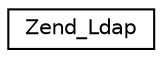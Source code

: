 digraph G
{
  edge [fontname="Helvetica",fontsize="10",labelfontname="Helvetica",labelfontsize="10"];
  node [fontname="Helvetica",fontsize="10",shape=record];
  rankdir="LR";
  Node1 [label="Zend_Ldap",height=0.2,width=0.4,color="black", fillcolor="white", style="filled",URL="$class_zend___ldap.html"];
}

